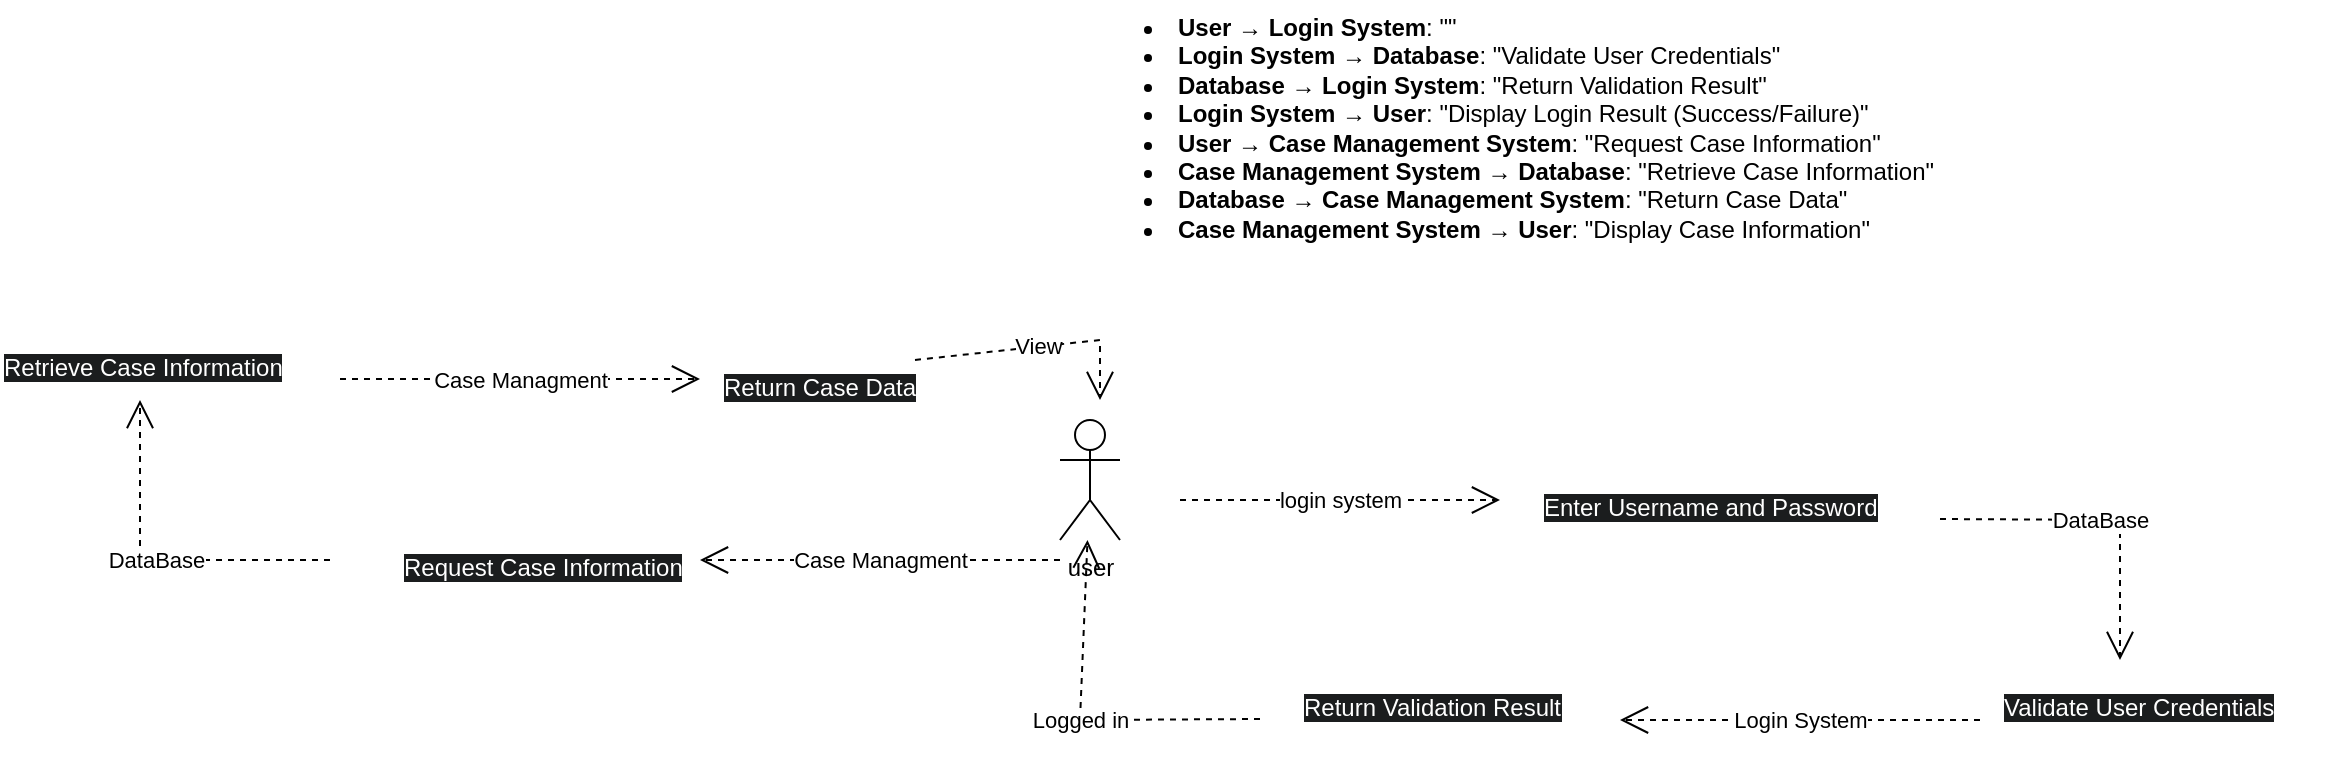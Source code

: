 <mxfile version="26.0.1">
  <diagram name="Page-1" id="X3YaCSp8oxL7MfngXXWX">
    <mxGraphModel dx="2284" dy="772" grid="1" gridSize="10" guides="1" tooltips="1" connect="1" arrows="1" fold="1" page="1" pageScale="1" pageWidth="850" pageHeight="1100" math="0" shadow="0">
      <root>
        <mxCell id="0" />
        <mxCell id="1" parent="0" />
        <mxCell id="yOvKHf8KI_yJCevXK5pf-69" value="&lt;li&gt;&lt;strong&gt;User → Login System&lt;/strong&gt;: &quot;&quot;&lt;/li&gt;&lt;li&gt;&lt;strong&gt;Login System → Database&lt;/strong&gt;: &quot;Validate User Credentials&quot;&lt;/li&gt;&lt;li&gt;&lt;strong&gt;Database → Login System&lt;/strong&gt;: &quot;Return Validation Result&quot;&lt;/li&gt;&lt;li&gt;&lt;strong&gt;Login System → User&lt;/strong&gt;: &quot;Display Login Result (Success/Failure)&quot;&lt;/li&gt;&lt;li&gt;&lt;strong&gt;User → Case Management System&lt;/strong&gt;: &quot;Request Case Information&quot;&lt;/li&gt;&lt;li&gt;&lt;strong&gt;Case Management System → Database&lt;/strong&gt;: &quot;Retrieve Case Information&quot;&lt;/li&gt;&lt;li&gt;&lt;strong&gt;Database → Case Management System&lt;/strong&gt;: &quot;Return Case Data&quot;&lt;/li&gt;&lt;li&gt;&lt;strong&gt;Case Management System → User&lt;/strong&gt;: &quot;Display Case Information&quot;&lt;/li&gt;" style="text;whiteSpace=wrap;html=1;" vertex="1" parent="1">
          <mxGeometry x="160" y="120" width="430" height="140" as="geometry" />
        </mxCell>
        <mxCell id="yOvKHf8KI_yJCevXK5pf-70" value="user" style="shape=umlActor;verticalLabelPosition=bottom;verticalAlign=top;html=1;" vertex="1" parent="1">
          <mxGeometry x="120" y="330" width="30" height="60" as="geometry" />
        </mxCell>
        <mxCell id="yOvKHf8KI_yJCevXK5pf-72" value="login system" style="endArrow=open;endSize=12;dashed=1;html=1;rounded=0;" edge="1" parent="1">
          <mxGeometry width="160" relative="1" as="geometry">
            <mxPoint x="180" y="370" as="sourcePoint" />
            <mxPoint x="340" y="370" as="targetPoint" />
            <mxPoint as="offset" />
          </mxGeometry>
        </mxCell>
        <mxCell id="yOvKHf8KI_yJCevXK5pf-73" value="&lt;span style=&quot;color: rgb(255, 255, 255); font-family: Helvetica; font-size: 12px; font-style: normal; font-variant-ligatures: normal; font-variant-caps: normal; font-weight: 400; letter-spacing: normal; orphans: 2; text-align: left; text-indent: 0px; text-transform: none; widows: 2; word-spacing: 0px; -webkit-text-stroke-width: 0px; white-space: normal; background-color: rgb(27, 29, 30); text-decoration-thickness: initial; text-decoration-style: initial; text-decoration-color: initial; display: inline !important; float: none;&quot;&gt;Enter Username and Password&lt;/span&gt;" style="text;whiteSpace=wrap;html=1;" vertex="1" parent="1">
          <mxGeometry x="360" y="360" width="200" height="40" as="geometry" />
        </mxCell>
        <mxCell id="yOvKHf8KI_yJCevXK5pf-74" value="DataBase" style="endArrow=open;endSize=12;dashed=1;html=1;rounded=0;" edge="1" parent="1">
          <mxGeometry width="160" relative="1" as="geometry">
            <mxPoint x="560" y="379.5" as="sourcePoint" />
            <mxPoint x="650" y="450" as="targetPoint" />
            <Array as="points">
              <mxPoint x="650" y="380" />
            </Array>
          </mxGeometry>
        </mxCell>
        <mxCell id="yOvKHf8KI_yJCevXK5pf-75" value="&lt;span style=&quot;color: rgb(255, 255, 255); font-family: Helvetica; font-size: 12px; font-style: normal; font-variant-ligatures: normal; font-variant-caps: normal; font-weight: 400; letter-spacing: normal; orphans: 2; text-align: left; text-indent: 0px; text-transform: none; widows: 2; word-spacing: 0px; -webkit-text-stroke-width: 0px; white-space: normal; background-color: rgb(27, 29, 30); text-decoration-thickness: initial; text-decoration-style: initial; text-decoration-color: initial; display: inline !important; float: none;&quot;&gt;Validate User Credentials&lt;/span&gt;" style="text;whiteSpace=wrap;html=1;" vertex="1" parent="1">
          <mxGeometry x="590" y="460" width="170" height="40" as="geometry" />
        </mxCell>
        <mxCell id="yOvKHf8KI_yJCevXK5pf-76" value="Login System" style="endArrow=open;endSize=12;dashed=1;html=1;rounded=0;" edge="1" parent="1">
          <mxGeometry width="160" relative="1" as="geometry">
            <mxPoint x="580" y="480" as="sourcePoint" />
            <mxPoint x="400" y="480" as="targetPoint" />
          </mxGeometry>
        </mxCell>
        <mxCell id="yOvKHf8KI_yJCevXK5pf-77" value="&lt;span style=&quot;color: rgb(255, 255, 255); font-family: Helvetica; font-size: 12px; font-style: normal; font-variant-ligatures: normal; font-variant-caps: normal; font-weight: 400; letter-spacing: normal; orphans: 2; text-align: left; text-indent: 0px; text-transform: none; widows: 2; word-spacing: 0px; -webkit-text-stroke-width: 0px; white-space: normal; background-color: rgb(27, 29, 30); text-decoration-thickness: initial; text-decoration-style: initial; text-decoration-color: initial; display: inline !important; float: none;&quot;&gt;Return Validation Result&lt;/span&gt;" style="text;whiteSpace=wrap;html=1;" vertex="1" parent="1">
          <mxGeometry x="240" y="460" width="160" height="40" as="geometry" />
        </mxCell>
        <mxCell id="yOvKHf8KI_yJCevXK5pf-78" value="Logged in" style="endArrow=open;endSize=12;dashed=1;html=1;rounded=0;" edge="1" parent="1" target="yOvKHf8KI_yJCevXK5pf-70">
          <mxGeometry width="160" relative="1" as="geometry">
            <mxPoint x="220" y="479.5" as="sourcePoint" />
            <mxPoint x="40" y="480" as="targetPoint" />
            <Array as="points">
              <mxPoint x="130" y="480" />
            </Array>
          </mxGeometry>
        </mxCell>
        <mxCell id="yOvKHf8KI_yJCevXK5pf-79" value="Case Managment" style="endArrow=open;endSize=12;dashed=1;html=1;rounded=0;" edge="1" parent="1">
          <mxGeometry width="160" relative="1" as="geometry">
            <mxPoint x="120" y="400" as="sourcePoint" />
            <mxPoint x="-60" y="400" as="targetPoint" />
          </mxGeometry>
        </mxCell>
        <mxCell id="yOvKHf8KI_yJCevXK5pf-80" value="&lt;span style=&quot;color: rgb(255, 255, 255); font-family: Helvetica; font-size: 12px; font-style: normal; font-variant-ligatures: normal; font-variant-caps: normal; font-weight: 400; letter-spacing: normal; orphans: 2; text-align: left; text-indent: 0px; text-transform: none; widows: 2; word-spacing: 0px; -webkit-text-stroke-width: 0px; white-space: normal; background-color: rgb(27, 29, 30); text-decoration-thickness: initial; text-decoration-style: initial; text-decoration-color: initial; display: inline !important; float: none;&quot;&gt;Request Case Information&lt;/span&gt;" style="text;whiteSpace=wrap;html=1;" vertex="1" parent="1">
          <mxGeometry x="-210" y="390" width="170" height="40" as="geometry" />
        </mxCell>
        <mxCell id="yOvKHf8KI_yJCevXK5pf-81" value="DataBase" style="endArrow=open;endSize=12;dashed=1;html=1;rounded=0;" edge="1" parent="1">
          <mxGeometry width="160" relative="1" as="geometry">
            <mxPoint x="-245" y="400" as="sourcePoint" />
            <mxPoint x="-340" y="320" as="targetPoint" />
            <Array as="points">
              <mxPoint x="-340" y="400" />
            </Array>
          </mxGeometry>
        </mxCell>
        <mxCell id="yOvKHf8KI_yJCevXK5pf-82" value="&lt;span style=&quot;color: rgb(255, 255, 255); font-family: Helvetica; font-size: 12px; font-style: normal; font-variant-ligatures: normal; font-variant-caps: normal; font-weight: 400; letter-spacing: normal; orphans: 2; text-align: left; text-indent: 0px; text-transform: none; widows: 2; word-spacing: 0px; -webkit-text-stroke-width: 0px; white-space: normal; background-color: rgb(27, 29, 30); text-decoration-thickness: initial; text-decoration-style: initial; text-decoration-color: initial; display: inline !important; float: none;&quot;&gt;Retrieve Case Information&lt;/span&gt;" style="text;whiteSpace=wrap;html=1;" vertex="1" parent="1">
          <mxGeometry x="-410" y="290" width="170" height="40" as="geometry" />
        </mxCell>
        <mxCell id="yOvKHf8KI_yJCevXK5pf-83" value="Case Managment" style="endArrow=open;endSize=12;dashed=1;html=1;rounded=0;" edge="1" parent="1">
          <mxGeometry width="160" relative="1" as="geometry">
            <mxPoint x="-240" y="309.5" as="sourcePoint" />
            <mxPoint x="-60" y="309.5" as="targetPoint" />
          </mxGeometry>
        </mxCell>
        <mxCell id="yOvKHf8KI_yJCevXK5pf-84" value="&lt;span style=&quot;color: rgb(255, 255, 255); font-family: Helvetica; font-size: 12px; font-style: normal; font-variant-ligatures: normal; font-variant-caps: normal; font-weight: 400; letter-spacing: normal; orphans: 2; text-align: left; text-indent: 0px; text-transform: none; widows: 2; word-spacing: 0px; -webkit-text-stroke-width: 0px; white-space: normal; background-color: rgb(27, 29, 30); text-decoration-thickness: initial; text-decoration-style: initial; text-decoration-color: initial; display: inline !important; float: none;&quot;&gt;Return Case Data&lt;/span&gt;" style="text;whiteSpace=wrap;html=1;" vertex="1" parent="1">
          <mxGeometry x="-50" y="300" width="130" height="40" as="geometry" />
        </mxCell>
        <mxCell id="yOvKHf8KI_yJCevXK5pf-85" value="View" style="endArrow=open;endSize=12;dashed=1;html=1;rounded=0;exitX=0.75;exitY=0;exitDx=0;exitDy=0;" edge="1" parent="1" source="yOvKHf8KI_yJCevXK5pf-84">
          <mxGeometry width="160" relative="1" as="geometry">
            <mxPoint x="60" y="280" as="sourcePoint" />
            <mxPoint x="140" y="320" as="targetPoint" />
            <Array as="points">
              <mxPoint x="140" y="290" />
            </Array>
          </mxGeometry>
        </mxCell>
      </root>
    </mxGraphModel>
  </diagram>
</mxfile>
